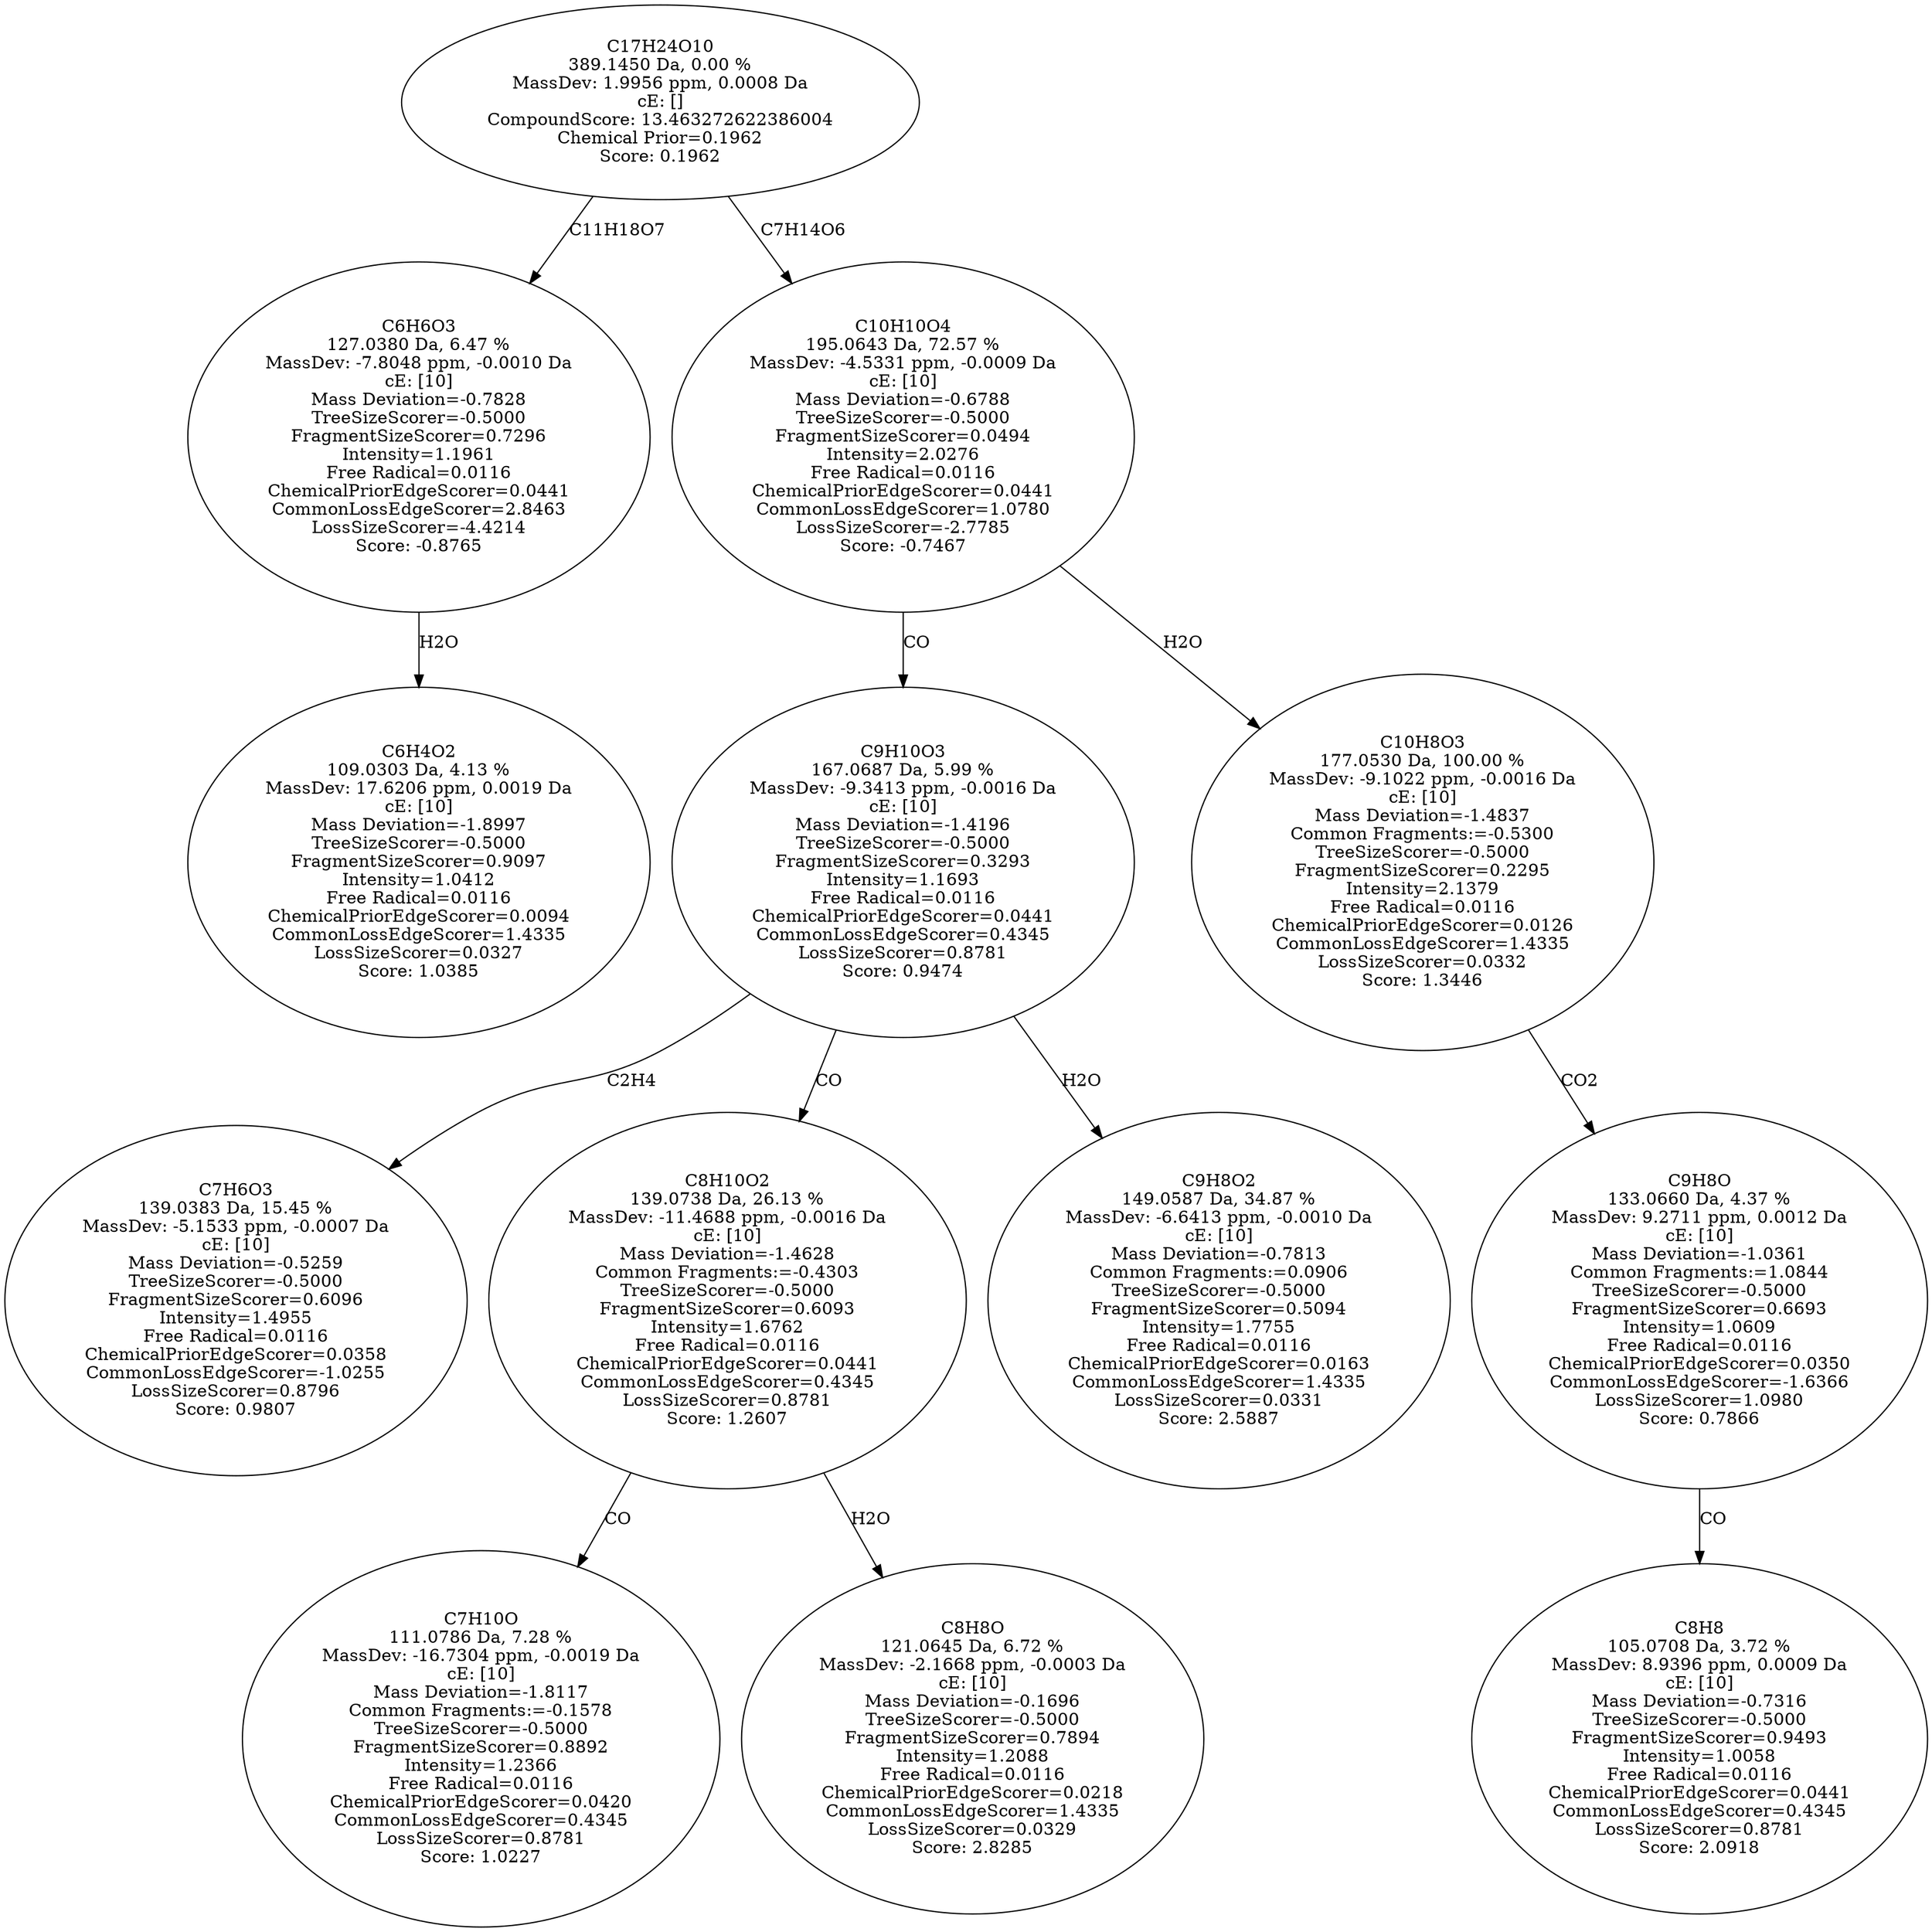 strict digraph {
v1 [label="C6H4O2\n109.0303 Da, 4.13 %\nMassDev: 17.6206 ppm, 0.0019 Da\ncE: [10]\nMass Deviation=-1.8997\nTreeSizeScorer=-0.5000\nFragmentSizeScorer=0.9097\nIntensity=1.0412\nFree Radical=0.0116\nChemicalPriorEdgeScorer=0.0094\nCommonLossEdgeScorer=1.4335\nLossSizeScorer=0.0327\nScore: 1.0385"];
v2 [label="C6H6O3\n127.0380 Da, 6.47 %\nMassDev: -7.8048 ppm, -0.0010 Da\ncE: [10]\nMass Deviation=-0.7828\nTreeSizeScorer=-0.5000\nFragmentSizeScorer=0.7296\nIntensity=1.1961\nFree Radical=0.0116\nChemicalPriorEdgeScorer=0.0441\nCommonLossEdgeScorer=2.8463\nLossSizeScorer=-4.4214\nScore: -0.8765"];
v3 [label="C7H6O3\n139.0383 Da, 15.45 %\nMassDev: -5.1533 ppm, -0.0007 Da\ncE: [10]\nMass Deviation=-0.5259\nTreeSizeScorer=-0.5000\nFragmentSizeScorer=0.6096\nIntensity=1.4955\nFree Radical=0.0116\nChemicalPriorEdgeScorer=0.0358\nCommonLossEdgeScorer=-1.0255\nLossSizeScorer=0.8796\nScore: 0.9807"];
v4 [label="C7H10O\n111.0786 Da, 7.28 %\nMassDev: -16.7304 ppm, -0.0019 Da\ncE: [10]\nMass Deviation=-1.8117\nCommon Fragments:=-0.1578\nTreeSizeScorer=-0.5000\nFragmentSizeScorer=0.8892\nIntensity=1.2366\nFree Radical=0.0116\nChemicalPriorEdgeScorer=0.0420\nCommonLossEdgeScorer=0.4345\nLossSizeScorer=0.8781\nScore: 1.0227"];
v5 [label="C8H8O\n121.0645 Da, 6.72 %\nMassDev: -2.1668 ppm, -0.0003 Da\ncE: [10]\nMass Deviation=-0.1696\nTreeSizeScorer=-0.5000\nFragmentSizeScorer=0.7894\nIntensity=1.2088\nFree Radical=0.0116\nChemicalPriorEdgeScorer=0.0218\nCommonLossEdgeScorer=1.4335\nLossSizeScorer=0.0329\nScore: 2.8285"];
v6 [label="C8H10O2\n139.0738 Da, 26.13 %\nMassDev: -11.4688 ppm, -0.0016 Da\ncE: [10]\nMass Deviation=-1.4628\nCommon Fragments:=-0.4303\nTreeSizeScorer=-0.5000\nFragmentSizeScorer=0.6093\nIntensity=1.6762\nFree Radical=0.0116\nChemicalPriorEdgeScorer=0.0441\nCommonLossEdgeScorer=0.4345\nLossSizeScorer=0.8781\nScore: 1.2607"];
v7 [label="C9H8O2\n149.0587 Da, 34.87 %\nMassDev: -6.6413 ppm, -0.0010 Da\ncE: [10]\nMass Deviation=-0.7813\nCommon Fragments:=0.0906\nTreeSizeScorer=-0.5000\nFragmentSizeScorer=0.5094\nIntensity=1.7755\nFree Radical=0.0116\nChemicalPriorEdgeScorer=0.0163\nCommonLossEdgeScorer=1.4335\nLossSizeScorer=0.0331\nScore: 2.5887"];
v8 [label="C9H10O3\n167.0687 Da, 5.99 %\nMassDev: -9.3413 ppm, -0.0016 Da\ncE: [10]\nMass Deviation=-1.4196\nTreeSizeScorer=-0.5000\nFragmentSizeScorer=0.3293\nIntensity=1.1693\nFree Radical=0.0116\nChemicalPriorEdgeScorer=0.0441\nCommonLossEdgeScorer=0.4345\nLossSizeScorer=0.8781\nScore: 0.9474"];
v9 [label="C8H8\n105.0708 Da, 3.72 %\nMassDev: 8.9396 ppm, 0.0009 Da\ncE: [10]\nMass Deviation=-0.7316\nTreeSizeScorer=-0.5000\nFragmentSizeScorer=0.9493\nIntensity=1.0058\nFree Radical=0.0116\nChemicalPriorEdgeScorer=0.0441\nCommonLossEdgeScorer=0.4345\nLossSizeScorer=0.8781\nScore: 2.0918"];
v10 [label="C9H8O\n133.0660 Da, 4.37 %\nMassDev: 9.2711 ppm, 0.0012 Da\ncE: [10]\nMass Deviation=-1.0361\nCommon Fragments:=1.0844\nTreeSizeScorer=-0.5000\nFragmentSizeScorer=0.6693\nIntensity=1.0609\nFree Radical=0.0116\nChemicalPriorEdgeScorer=0.0350\nCommonLossEdgeScorer=-1.6366\nLossSizeScorer=1.0980\nScore: 0.7866"];
v11 [label="C10H8O3\n177.0530 Da, 100.00 %\nMassDev: -9.1022 ppm, -0.0016 Da\ncE: [10]\nMass Deviation=-1.4837\nCommon Fragments:=-0.5300\nTreeSizeScorer=-0.5000\nFragmentSizeScorer=0.2295\nIntensity=2.1379\nFree Radical=0.0116\nChemicalPriorEdgeScorer=0.0126\nCommonLossEdgeScorer=1.4335\nLossSizeScorer=0.0332\nScore: 1.3446"];
v12 [label="C10H10O4\n195.0643 Da, 72.57 %\nMassDev: -4.5331 ppm, -0.0009 Da\ncE: [10]\nMass Deviation=-0.6788\nTreeSizeScorer=-0.5000\nFragmentSizeScorer=0.0494\nIntensity=2.0276\nFree Radical=0.0116\nChemicalPriorEdgeScorer=0.0441\nCommonLossEdgeScorer=1.0780\nLossSizeScorer=-2.7785\nScore: -0.7467"];
v13 [label="C17H24O10\n389.1450 Da, 0.00 %\nMassDev: 1.9956 ppm, 0.0008 Da\ncE: []\nCompoundScore: 13.463272622386004\nChemical Prior=0.1962\nScore: 0.1962"];
v2 -> v1 [label="H2O"];
v13 -> v2 [label="C11H18O7"];
v8 -> v3 [label="C2H4"];
v6 -> v4 [label="CO"];
v6 -> v5 [label="H2O"];
v8 -> v6 [label="CO"];
v8 -> v7 [label="H2O"];
v12 -> v8 [label="CO"];
v10 -> v9 [label="CO"];
v11 -> v10 [label="CO2"];
v12 -> v11 [label="H2O"];
v13 -> v12 [label="C7H14O6"];
}